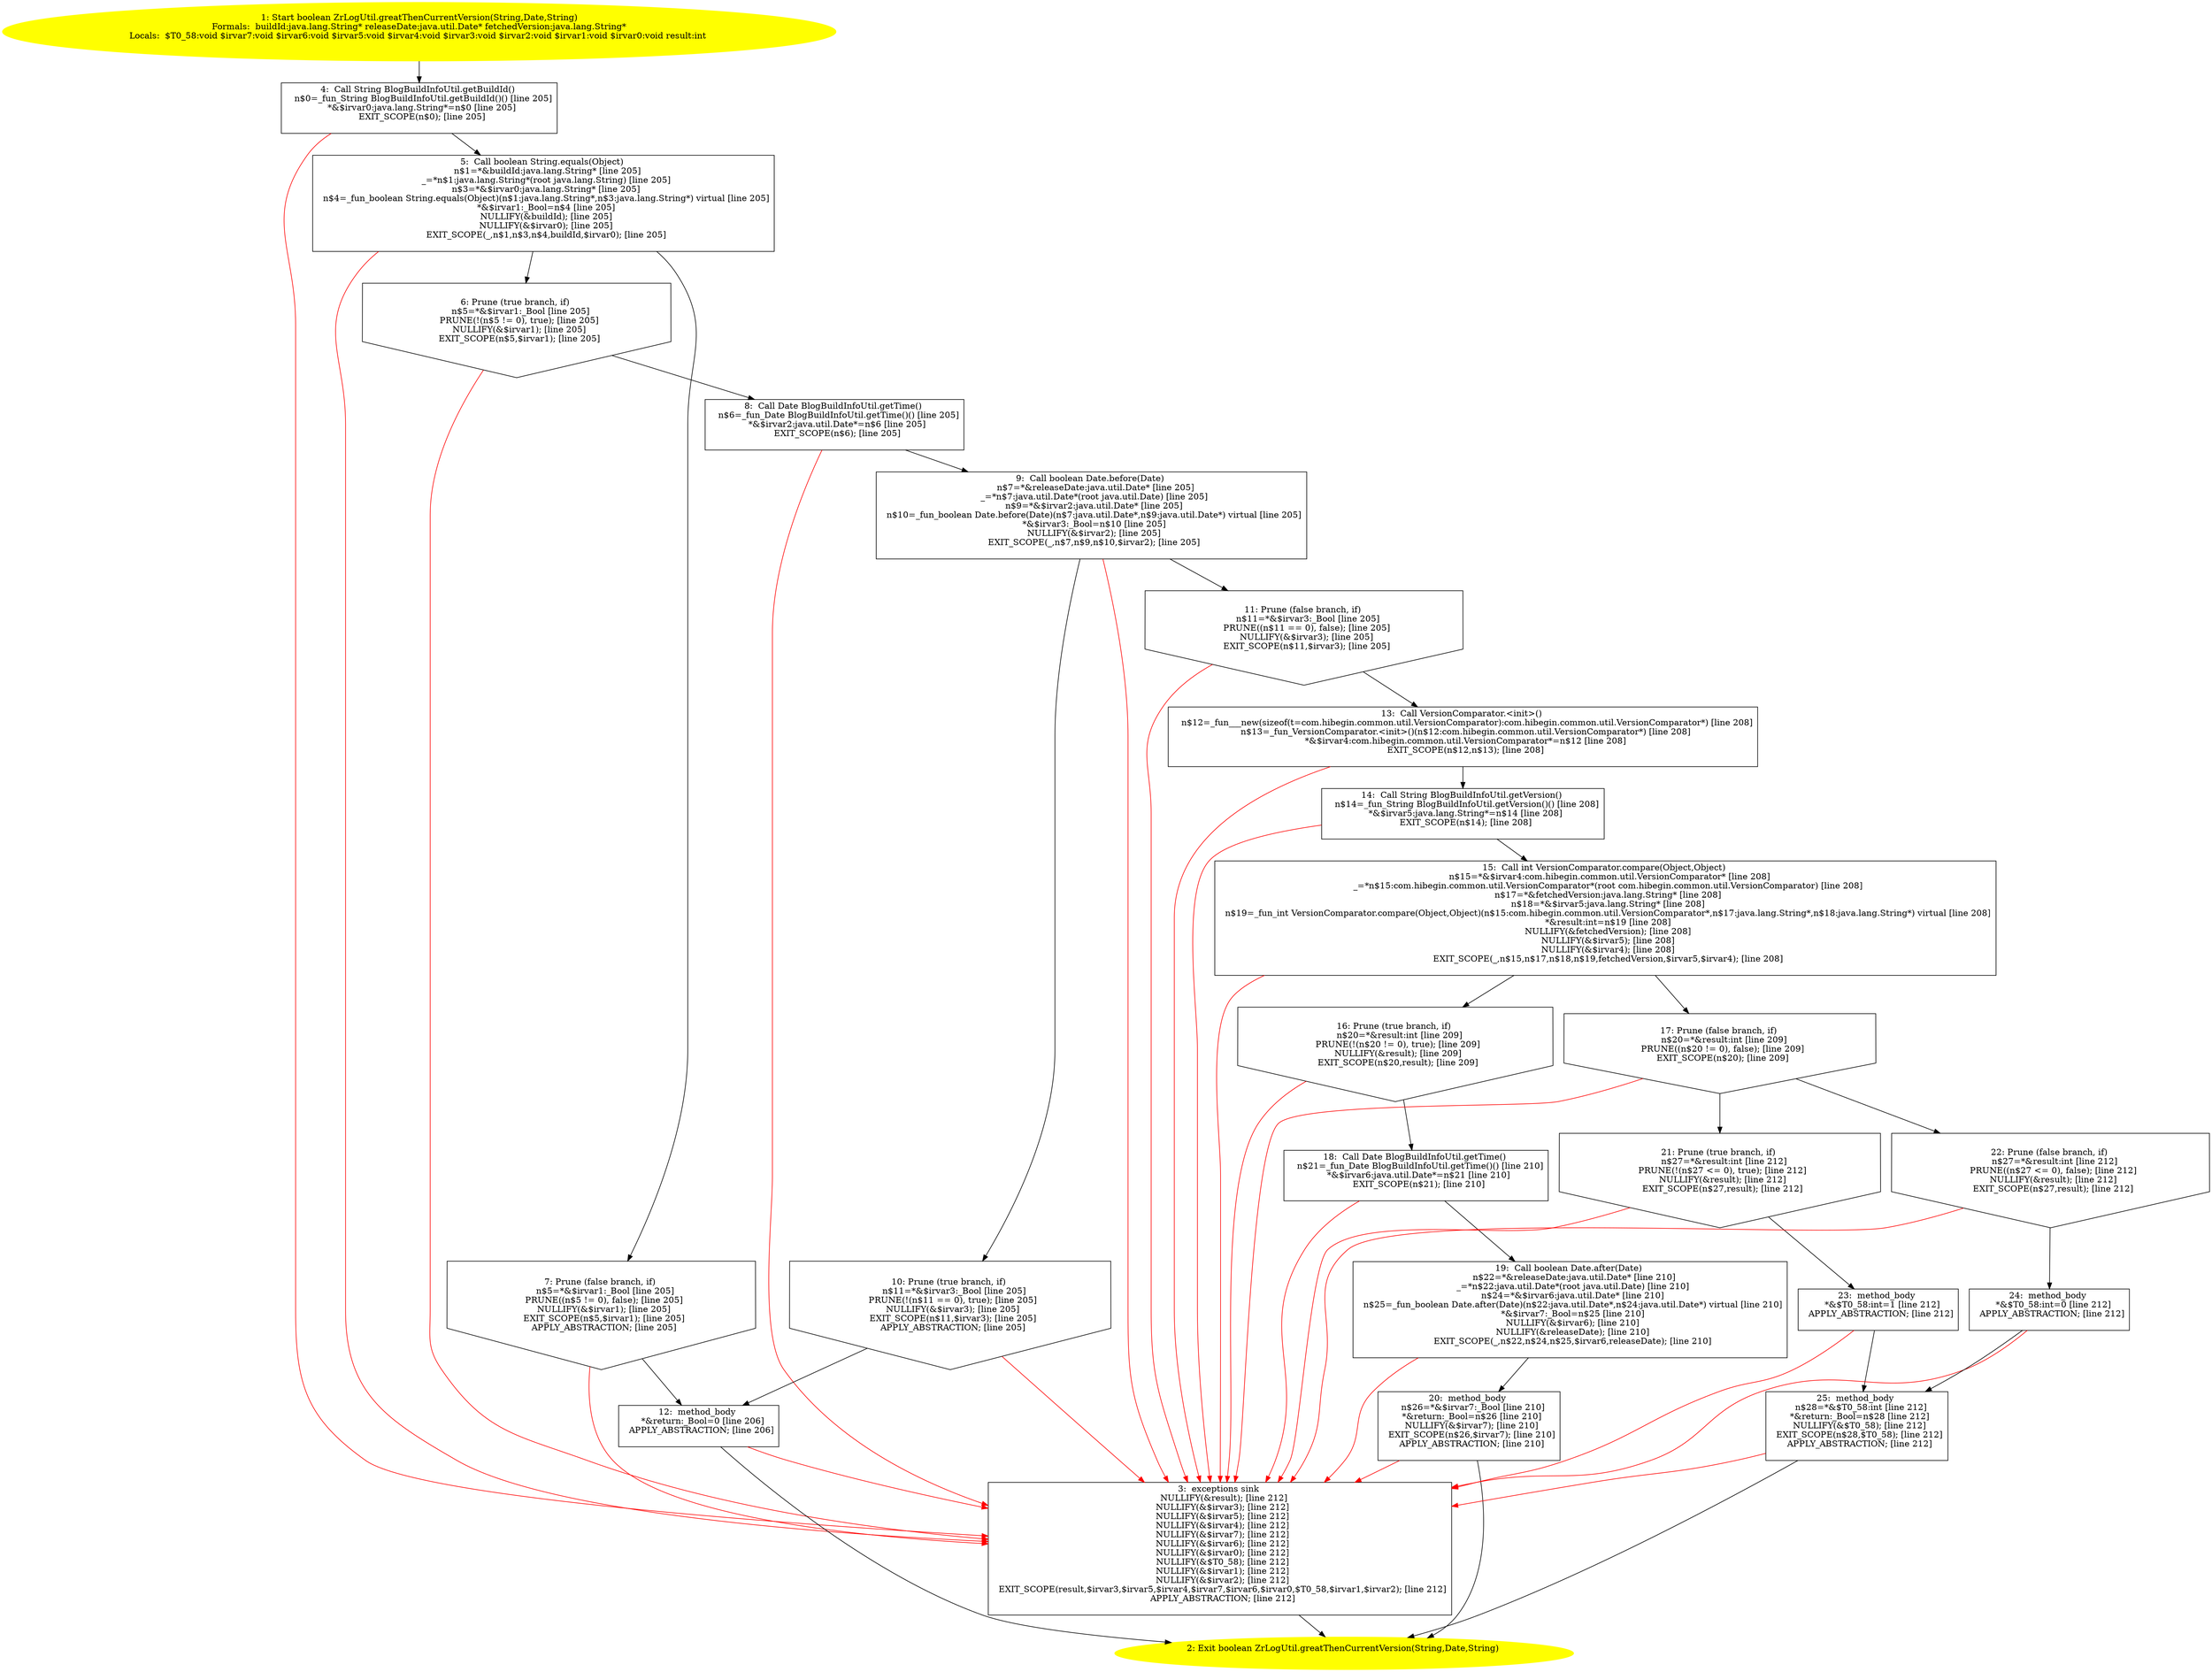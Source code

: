 /* @generated */
digraph cfg {
"com.zrlog.util.ZrLogUtil.greatThenCurrentVersion(java.lang.String,java.util.Date,java.lang.String):b.aa3e474a0433d788fbd1a71de6fb45f5_1" [label="1: Start boolean ZrLogUtil.greatThenCurrentVersion(String,Date,String)\nFormals:  buildId:java.lang.String* releaseDate:java.util.Date* fetchedVersion:java.lang.String*\nLocals:  $T0_58:void $irvar7:void $irvar6:void $irvar5:void $irvar4:void $irvar3:void $irvar2:void $irvar1:void $irvar0:void result:int \n  " color=yellow style=filled]
	

	 "com.zrlog.util.ZrLogUtil.greatThenCurrentVersion(java.lang.String,java.util.Date,java.lang.String):b.aa3e474a0433d788fbd1a71de6fb45f5_1" -> "com.zrlog.util.ZrLogUtil.greatThenCurrentVersion(java.lang.String,java.util.Date,java.lang.String):b.aa3e474a0433d788fbd1a71de6fb45f5_4" ;
"com.zrlog.util.ZrLogUtil.greatThenCurrentVersion(java.lang.String,java.util.Date,java.lang.String):b.aa3e474a0433d788fbd1a71de6fb45f5_2" [label="2: Exit boolean ZrLogUtil.greatThenCurrentVersion(String,Date,String) \n  " color=yellow style=filled]
	

"com.zrlog.util.ZrLogUtil.greatThenCurrentVersion(java.lang.String,java.util.Date,java.lang.String):b.aa3e474a0433d788fbd1a71de6fb45f5_3" [label="3:  exceptions sink \n   NULLIFY(&result); [line 212]\n  NULLIFY(&$irvar3); [line 212]\n  NULLIFY(&$irvar5); [line 212]\n  NULLIFY(&$irvar4); [line 212]\n  NULLIFY(&$irvar7); [line 212]\n  NULLIFY(&$irvar6); [line 212]\n  NULLIFY(&$irvar0); [line 212]\n  NULLIFY(&$T0_58); [line 212]\n  NULLIFY(&$irvar1); [line 212]\n  NULLIFY(&$irvar2); [line 212]\n  EXIT_SCOPE(result,$irvar3,$irvar5,$irvar4,$irvar7,$irvar6,$irvar0,$T0_58,$irvar1,$irvar2); [line 212]\n  APPLY_ABSTRACTION; [line 212]\n " shape="box"]
	

	 "com.zrlog.util.ZrLogUtil.greatThenCurrentVersion(java.lang.String,java.util.Date,java.lang.String):b.aa3e474a0433d788fbd1a71de6fb45f5_3" -> "com.zrlog.util.ZrLogUtil.greatThenCurrentVersion(java.lang.String,java.util.Date,java.lang.String):b.aa3e474a0433d788fbd1a71de6fb45f5_2" ;
"com.zrlog.util.ZrLogUtil.greatThenCurrentVersion(java.lang.String,java.util.Date,java.lang.String):b.aa3e474a0433d788fbd1a71de6fb45f5_4" [label="4:  Call String BlogBuildInfoUtil.getBuildId() \n   n$0=_fun_String BlogBuildInfoUtil.getBuildId()() [line 205]\n  *&$irvar0:java.lang.String*=n$0 [line 205]\n  EXIT_SCOPE(n$0); [line 205]\n " shape="box"]
	

	 "com.zrlog.util.ZrLogUtil.greatThenCurrentVersion(java.lang.String,java.util.Date,java.lang.String):b.aa3e474a0433d788fbd1a71de6fb45f5_4" -> "com.zrlog.util.ZrLogUtil.greatThenCurrentVersion(java.lang.String,java.util.Date,java.lang.String):b.aa3e474a0433d788fbd1a71de6fb45f5_5" ;
	 "com.zrlog.util.ZrLogUtil.greatThenCurrentVersion(java.lang.String,java.util.Date,java.lang.String):b.aa3e474a0433d788fbd1a71de6fb45f5_4" -> "com.zrlog.util.ZrLogUtil.greatThenCurrentVersion(java.lang.String,java.util.Date,java.lang.String):b.aa3e474a0433d788fbd1a71de6fb45f5_3" [color="red" ];
"com.zrlog.util.ZrLogUtil.greatThenCurrentVersion(java.lang.String,java.util.Date,java.lang.String):b.aa3e474a0433d788fbd1a71de6fb45f5_5" [label="5:  Call boolean String.equals(Object) \n   n$1=*&buildId:java.lang.String* [line 205]\n  _=*n$1:java.lang.String*(root java.lang.String) [line 205]\n  n$3=*&$irvar0:java.lang.String* [line 205]\n  n$4=_fun_boolean String.equals(Object)(n$1:java.lang.String*,n$3:java.lang.String*) virtual [line 205]\n  *&$irvar1:_Bool=n$4 [line 205]\n  NULLIFY(&buildId); [line 205]\n  NULLIFY(&$irvar0); [line 205]\n  EXIT_SCOPE(_,n$1,n$3,n$4,buildId,$irvar0); [line 205]\n " shape="box"]
	

	 "com.zrlog.util.ZrLogUtil.greatThenCurrentVersion(java.lang.String,java.util.Date,java.lang.String):b.aa3e474a0433d788fbd1a71de6fb45f5_5" -> "com.zrlog.util.ZrLogUtil.greatThenCurrentVersion(java.lang.String,java.util.Date,java.lang.String):b.aa3e474a0433d788fbd1a71de6fb45f5_6" ;
	 "com.zrlog.util.ZrLogUtil.greatThenCurrentVersion(java.lang.String,java.util.Date,java.lang.String):b.aa3e474a0433d788fbd1a71de6fb45f5_5" -> "com.zrlog.util.ZrLogUtil.greatThenCurrentVersion(java.lang.String,java.util.Date,java.lang.String):b.aa3e474a0433d788fbd1a71de6fb45f5_7" ;
	 "com.zrlog.util.ZrLogUtil.greatThenCurrentVersion(java.lang.String,java.util.Date,java.lang.String):b.aa3e474a0433d788fbd1a71de6fb45f5_5" -> "com.zrlog.util.ZrLogUtil.greatThenCurrentVersion(java.lang.String,java.util.Date,java.lang.String):b.aa3e474a0433d788fbd1a71de6fb45f5_3" [color="red" ];
"com.zrlog.util.ZrLogUtil.greatThenCurrentVersion(java.lang.String,java.util.Date,java.lang.String):b.aa3e474a0433d788fbd1a71de6fb45f5_6" [label="6: Prune (true branch, if) \n   n$5=*&$irvar1:_Bool [line 205]\n  PRUNE(!(n$5 != 0), true); [line 205]\n  NULLIFY(&$irvar1); [line 205]\n  EXIT_SCOPE(n$5,$irvar1); [line 205]\n " shape="invhouse"]
	

	 "com.zrlog.util.ZrLogUtil.greatThenCurrentVersion(java.lang.String,java.util.Date,java.lang.String):b.aa3e474a0433d788fbd1a71de6fb45f5_6" -> "com.zrlog.util.ZrLogUtil.greatThenCurrentVersion(java.lang.String,java.util.Date,java.lang.String):b.aa3e474a0433d788fbd1a71de6fb45f5_8" ;
	 "com.zrlog.util.ZrLogUtil.greatThenCurrentVersion(java.lang.String,java.util.Date,java.lang.String):b.aa3e474a0433d788fbd1a71de6fb45f5_6" -> "com.zrlog.util.ZrLogUtil.greatThenCurrentVersion(java.lang.String,java.util.Date,java.lang.String):b.aa3e474a0433d788fbd1a71de6fb45f5_3" [color="red" ];
"com.zrlog.util.ZrLogUtil.greatThenCurrentVersion(java.lang.String,java.util.Date,java.lang.String):b.aa3e474a0433d788fbd1a71de6fb45f5_7" [label="7: Prune (false branch, if) \n   n$5=*&$irvar1:_Bool [line 205]\n  PRUNE((n$5 != 0), false); [line 205]\n  NULLIFY(&$irvar1); [line 205]\n  EXIT_SCOPE(n$5,$irvar1); [line 205]\n  APPLY_ABSTRACTION; [line 205]\n " shape="invhouse"]
	

	 "com.zrlog.util.ZrLogUtil.greatThenCurrentVersion(java.lang.String,java.util.Date,java.lang.String):b.aa3e474a0433d788fbd1a71de6fb45f5_7" -> "com.zrlog.util.ZrLogUtil.greatThenCurrentVersion(java.lang.String,java.util.Date,java.lang.String):b.aa3e474a0433d788fbd1a71de6fb45f5_12" ;
	 "com.zrlog.util.ZrLogUtil.greatThenCurrentVersion(java.lang.String,java.util.Date,java.lang.String):b.aa3e474a0433d788fbd1a71de6fb45f5_7" -> "com.zrlog.util.ZrLogUtil.greatThenCurrentVersion(java.lang.String,java.util.Date,java.lang.String):b.aa3e474a0433d788fbd1a71de6fb45f5_3" [color="red" ];
"com.zrlog.util.ZrLogUtil.greatThenCurrentVersion(java.lang.String,java.util.Date,java.lang.String):b.aa3e474a0433d788fbd1a71de6fb45f5_8" [label="8:  Call Date BlogBuildInfoUtil.getTime() \n   n$6=_fun_Date BlogBuildInfoUtil.getTime()() [line 205]\n  *&$irvar2:java.util.Date*=n$6 [line 205]\n  EXIT_SCOPE(n$6); [line 205]\n " shape="box"]
	

	 "com.zrlog.util.ZrLogUtil.greatThenCurrentVersion(java.lang.String,java.util.Date,java.lang.String):b.aa3e474a0433d788fbd1a71de6fb45f5_8" -> "com.zrlog.util.ZrLogUtil.greatThenCurrentVersion(java.lang.String,java.util.Date,java.lang.String):b.aa3e474a0433d788fbd1a71de6fb45f5_9" ;
	 "com.zrlog.util.ZrLogUtil.greatThenCurrentVersion(java.lang.String,java.util.Date,java.lang.String):b.aa3e474a0433d788fbd1a71de6fb45f5_8" -> "com.zrlog.util.ZrLogUtil.greatThenCurrentVersion(java.lang.String,java.util.Date,java.lang.String):b.aa3e474a0433d788fbd1a71de6fb45f5_3" [color="red" ];
"com.zrlog.util.ZrLogUtil.greatThenCurrentVersion(java.lang.String,java.util.Date,java.lang.String):b.aa3e474a0433d788fbd1a71de6fb45f5_9" [label="9:  Call boolean Date.before(Date) \n   n$7=*&releaseDate:java.util.Date* [line 205]\n  _=*n$7:java.util.Date*(root java.util.Date) [line 205]\n  n$9=*&$irvar2:java.util.Date* [line 205]\n  n$10=_fun_boolean Date.before(Date)(n$7:java.util.Date*,n$9:java.util.Date*) virtual [line 205]\n  *&$irvar3:_Bool=n$10 [line 205]\n  NULLIFY(&$irvar2); [line 205]\n  EXIT_SCOPE(_,n$7,n$9,n$10,$irvar2); [line 205]\n " shape="box"]
	

	 "com.zrlog.util.ZrLogUtil.greatThenCurrentVersion(java.lang.String,java.util.Date,java.lang.String):b.aa3e474a0433d788fbd1a71de6fb45f5_9" -> "com.zrlog.util.ZrLogUtil.greatThenCurrentVersion(java.lang.String,java.util.Date,java.lang.String):b.aa3e474a0433d788fbd1a71de6fb45f5_10" ;
	 "com.zrlog.util.ZrLogUtil.greatThenCurrentVersion(java.lang.String,java.util.Date,java.lang.String):b.aa3e474a0433d788fbd1a71de6fb45f5_9" -> "com.zrlog.util.ZrLogUtil.greatThenCurrentVersion(java.lang.String,java.util.Date,java.lang.String):b.aa3e474a0433d788fbd1a71de6fb45f5_11" ;
	 "com.zrlog.util.ZrLogUtil.greatThenCurrentVersion(java.lang.String,java.util.Date,java.lang.String):b.aa3e474a0433d788fbd1a71de6fb45f5_9" -> "com.zrlog.util.ZrLogUtil.greatThenCurrentVersion(java.lang.String,java.util.Date,java.lang.String):b.aa3e474a0433d788fbd1a71de6fb45f5_3" [color="red" ];
"com.zrlog.util.ZrLogUtil.greatThenCurrentVersion(java.lang.String,java.util.Date,java.lang.String):b.aa3e474a0433d788fbd1a71de6fb45f5_10" [label="10: Prune (true branch, if) \n   n$11=*&$irvar3:_Bool [line 205]\n  PRUNE(!(n$11 == 0), true); [line 205]\n  NULLIFY(&$irvar3); [line 205]\n  EXIT_SCOPE(n$11,$irvar3); [line 205]\n  APPLY_ABSTRACTION; [line 205]\n " shape="invhouse"]
	

	 "com.zrlog.util.ZrLogUtil.greatThenCurrentVersion(java.lang.String,java.util.Date,java.lang.String):b.aa3e474a0433d788fbd1a71de6fb45f5_10" -> "com.zrlog.util.ZrLogUtil.greatThenCurrentVersion(java.lang.String,java.util.Date,java.lang.String):b.aa3e474a0433d788fbd1a71de6fb45f5_12" ;
	 "com.zrlog.util.ZrLogUtil.greatThenCurrentVersion(java.lang.String,java.util.Date,java.lang.String):b.aa3e474a0433d788fbd1a71de6fb45f5_10" -> "com.zrlog.util.ZrLogUtil.greatThenCurrentVersion(java.lang.String,java.util.Date,java.lang.String):b.aa3e474a0433d788fbd1a71de6fb45f5_3" [color="red" ];
"com.zrlog.util.ZrLogUtil.greatThenCurrentVersion(java.lang.String,java.util.Date,java.lang.String):b.aa3e474a0433d788fbd1a71de6fb45f5_11" [label="11: Prune (false branch, if) \n   n$11=*&$irvar3:_Bool [line 205]\n  PRUNE((n$11 == 0), false); [line 205]\n  NULLIFY(&$irvar3); [line 205]\n  EXIT_SCOPE(n$11,$irvar3); [line 205]\n " shape="invhouse"]
	

	 "com.zrlog.util.ZrLogUtil.greatThenCurrentVersion(java.lang.String,java.util.Date,java.lang.String):b.aa3e474a0433d788fbd1a71de6fb45f5_11" -> "com.zrlog.util.ZrLogUtil.greatThenCurrentVersion(java.lang.String,java.util.Date,java.lang.String):b.aa3e474a0433d788fbd1a71de6fb45f5_13" ;
	 "com.zrlog.util.ZrLogUtil.greatThenCurrentVersion(java.lang.String,java.util.Date,java.lang.String):b.aa3e474a0433d788fbd1a71de6fb45f5_11" -> "com.zrlog.util.ZrLogUtil.greatThenCurrentVersion(java.lang.String,java.util.Date,java.lang.String):b.aa3e474a0433d788fbd1a71de6fb45f5_3" [color="red" ];
"com.zrlog.util.ZrLogUtil.greatThenCurrentVersion(java.lang.String,java.util.Date,java.lang.String):b.aa3e474a0433d788fbd1a71de6fb45f5_12" [label="12:  method_body \n   *&return:_Bool=0 [line 206]\n  APPLY_ABSTRACTION; [line 206]\n " shape="box"]
	

	 "com.zrlog.util.ZrLogUtil.greatThenCurrentVersion(java.lang.String,java.util.Date,java.lang.String):b.aa3e474a0433d788fbd1a71de6fb45f5_12" -> "com.zrlog.util.ZrLogUtil.greatThenCurrentVersion(java.lang.String,java.util.Date,java.lang.String):b.aa3e474a0433d788fbd1a71de6fb45f5_2" ;
	 "com.zrlog.util.ZrLogUtil.greatThenCurrentVersion(java.lang.String,java.util.Date,java.lang.String):b.aa3e474a0433d788fbd1a71de6fb45f5_12" -> "com.zrlog.util.ZrLogUtil.greatThenCurrentVersion(java.lang.String,java.util.Date,java.lang.String):b.aa3e474a0433d788fbd1a71de6fb45f5_3" [color="red" ];
"com.zrlog.util.ZrLogUtil.greatThenCurrentVersion(java.lang.String,java.util.Date,java.lang.String):b.aa3e474a0433d788fbd1a71de6fb45f5_13" [label="13:  Call VersionComparator.<init>() \n   n$12=_fun___new(sizeof(t=com.hibegin.common.util.VersionComparator):com.hibegin.common.util.VersionComparator*) [line 208]\n  n$13=_fun_VersionComparator.<init>()(n$12:com.hibegin.common.util.VersionComparator*) [line 208]\n  *&$irvar4:com.hibegin.common.util.VersionComparator*=n$12 [line 208]\n  EXIT_SCOPE(n$12,n$13); [line 208]\n " shape="box"]
	

	 "com.zrlog.util.ZrLogUtil.greatThenCurrentVersion(java.lang.String,java.util.Date,java.lang.String):b.aa3e474a0433d788fbd1a71de6fb45f5_13" -> "com.zrlog.util.ZrLogUtil.greatThenCurrentVersion(java.lang.String,java.util.Date,java.lang.String):b.aa3e474a0433d788fbd1a71de6fb45f5_14" ;
	 "com.zrlog.util.ZrLogUtil.greatThenCurrentVersion(java.lang.String,java.util.Date,java.lang.String):b.aa3e474a0433d788fbd1a71de6fb45f5_13" -> "com.zrlog.util.ZrLogUtil.greatThenCurrentVersion(java.lang.String,java.util.Date,java.lang.String):b.aa3e474a0433d788fbd1a71de6fb45f5_3" [color="red" ];
"com.zrlog.util.ZrLogUtil.greatThenCurrentVersion(java.lang.String,java.util.Date,java.lang.String):b.aa3e474a0433d788fbd1a71de6fb45f5_14" [label="14:  Call String BlogBuildInfoUtil.getVersion() \n   n$14=_fun_String BlogBuildInfoUtil.getVersion()() [line 208]\n  *&$irvar5:java.lang.String*=n$14 [line 208]\n  EXIT_SCOPE(n$14); [line 208]\n " shape="box"]
	

	 "com.zrlog.util.ZrLogUtil.greatThenCurrentVersion(java.lang.String,java.util.Date,java.lang.String):b.aa3e474a0433d788fbd1a71de6fb45f5_14" -> "com.zrlog.util.ZrLogUtil.greatThenCurrentVersion(java.lang.String,java.util.Date,java.lang.String):b.aa3e474a0433d788fbd1a71de6fb45f5_15" ;
	 "com.zrlog.util.ZrLogUtil.greatThenCurrentVersion(java.lang.String,java.util.Date,java.lang.String):b.aa3e474a0433d788fbd1a71de6fb45f5_14" -> "com.zrlog.util.ZrLogUtil.greatThenCurrentVersion(java.lang.String,java.util.Date,java.lang.String):b.aa3e474a0433d788fbd1a71de6fb45f5_3" [color="red" ];
"com.zrlog.util.ZrLogUtil.greatThenCurrentVersion(java.lang.String,java.util.Date,java.lang.String):b.aa3e474a0433d788fbd1a71de6fb45f5_15" [label="15:  Call int VersionComparator.compare(Object,Object) \n   n$15=*&$irvar4:com.hibegin.common.util.VersionComparator* [line 208]\n  _=*n$15:com.hibegin.common.util.VersionComparator*(root com.hibegin.common.util.VersionComparator) [line 208]\n  n$17=*&fetchedVersion:java.lang.String* [line 208]\n  n$18=*&$irvar5:java.lang.String* [line 208]\n  n$19=_fun_int VersionComparator.compare(Object,Object)(n$15:com.hibegin.common.util.VersionComparator*,n$17:java.lang.String*,n$18:java.lang.String*) virtual [line 208]\n  *&result:int=n$19 [line 208]\n  NULLIFY(&fetchedVersion); [line 208]\n  NULLIFY(&$irvar5); [line 208]\n  NULLIFY(&$irvar4); [line 208]\n  EXIT_SCOPE(_,n$15,n$17,n$18,n$19,fetchedVersion,$irvar5,$irvar4); [line 208]\n " shape="box"]
	

	 "com.zrlog.util.ZrLogUtil.greatThenCurrentVersion(java.lang.String,java.util.Date,java.lang.String):b.aa3e474a0433d788fbd1a71de6fb45f5_15" -> "com.zrlog.util.ZrLogUtil.greatThenCurrentVersion(java.lang.String,java.util.Date,java.lang.String):b.aa3e474a0433d788fbd1a71de6fb45f5_16" ;
	 "com.zrlog.util.ZrLogUtil.greatThenCurrentVersion(java.lang.String,java.util.Date,java.lang.String):b.aa3e474a0433d788fbd1a71de6fb45f5_15" -> "com.zrlog.util.ZrLogUtil.greatThenCurrentVersion(java.lang.String,java.util.Date,java.lang.String):b.aa3e474a0433d788fbd1a71de6fb45f5_17" ;
	 "com.zrlog.util.ZrLogUtil.greatThenCurrentVersion(java.lang.String,java.util.Date,java.lang.String):b.aa3e474a0433d788fbd1a71de6fb45f5_15" -> "com.zrlog.util.ZrLogUtil.greatThenCurrentVersion(java.lang.String,java.util.Date,java.lang.String):b.aa3e474a0433d788fbd1a71de6fb45f5_3" [color="red" ];
"com.zrlog.util.ZrLogUtil.greatThenCurrentVersion(java.lang.String,java.util.Date,java.lang.String):b.aa3e474a0433d788fbd1a71de6fb45f5_16" [label="16: Prune (true branch, if) \n   n$20=*&result:int [line 209]\n  PRUNE(!(n$20 != 0), true); [line 209]\n  NULLIFY(&result); [line 209]\n  EXIT_SCOPE(n$20,result); [line 209]\n " shape="invhouse"]
	

	 "com.zrlog.util.ZrLogUtil.greatThenCurrentVersion(java.lang.String,java.util.Date,java.lang.String):b.aa3e474a0433d788fbd1a71de6fb45f5_16" -> "com.zrlog.util.ZrLogUtil.greatThenCurrentVersion(java.lang.String,java.util.Date,java.lang.String):b.aa3e474a0433d788fbd1a71de6fb45f5_18" ;
	 "com.zrlog.util.ZrLogUtil.greatThenCurrentVersion(java.lang.String,java.util.Date,java.lang.String):b.aa3e474a0433d788fbd1a71de6fb45f5_16" -> "com.zrlog.util.ZrLogUtil.greatThenCurrentVersion(java.lang.String,java.util.Date,java.lang.String):b.aa3e474a0433d788fbd1a71de6fb45f5_3" [color="red" ];
"com.zrlog.util.ZrLogUtil.greatThenCurrentVersion(java.lang.String,java.util.Date,java.lang.String):b.aa3e474a0433d788fbd1a71de6fb45f5_17" [label="17: Prune (false branch, if) \n   n$20=*&result:int [line 209]\n  PRUNE((n$20 != 0), false); [line 209]\n  EXIT_SCOPE(n$20); [line 209]\n " shape="invhouse"]
	

	 "com.zrlog.util.ZrLogUtil.greatThenCurrentVersion(java.lang.String,java.util.Date,java.lang.String):b.aa3e474a0433d788fbd1a71de6fb45f5_17" -> "com.zrlog.util.ZrLogUtil.greatThenCurrentVersion(java.lang.String,java.util.Date,java.lang.String):b.aa3e474a0433d788fbd1a71de6fb45f5_21" ;
	 "com.zrlog.util.ZrLogUtil.greatThenCurrentVersion(java.lang.String,java.util.Date,java.lang.String):b.aa3e474a0433d788fbd1a71de6fb45f5_17" -> "com.zrlog.util.ZrLogUtil.greatThenCurrentVersion(java.lang.String,java.util.Date,java.lang.String):b.aa3e474a0433d788fbd1a71de6fb45f5_22" ;
	 "com.zrlog.util.ZrLogUtil.greatThenCurrentVersion(java.lang.String,java.util.Date,java.lang.String):b.aa3e474a0433d788fbd1a71de6fb45f5_17" -> "com.zrlog.util.ZrLogUtil.greatThenCurrentVersion(java.lang.String,java.util.Date,java.lang.String):b.aa3e474a0433d788fbd1a71de6fb45f5_3" [color="red" ];
"com.zrlog.util.ZrLogUtil.greatThenCurrentVersion(java.lang.String,java.util.Date,java.lang.String):b.aa3e474a0433d788fbd1a71de6fb45f5_18" [label="18:  Call Date BlogBuildInfoUtil.getTime() \n   n$21=_fun_Date BlogBuildInfoUtil.getTime()() [line 210]\n  *&$irvar6:java.util.Date*=n$21 [line 210]\n  EXIT_SCOPE(n$21); [line 210]\n " shape="box"]
	

	 "com.zrlog.util.ZrLogUtil.greatThenCurrentVersion(java.lang.String,java.util.Date,java.lang.String):b.aa3e474a0433d788fbd1a71de6fb45f5_18" -> "com.zrlog.util.ZrLogUtil.greatThenCurrentVersion(java.lang.String,java.util.Date,java.lang.String):b.aa3e474a0433d788fbd1a71de6fb45f5_19" ;
	 "com.zrlog.util.ZrLogUtil.greatThenCurrentVersion(java.lang.String,java.util.Date,java.lang.String):b.aa3e474a0433d788fbd1a71de6fb45f5_18" -> "com.zrlog.util.ZrLogUtil.greatThenCurrentVersion(java.lang.String,java.util.Date,java.lang.String):b.aa3e474a0433d788fbd1a71de6fb45f5_3" [color="red" ];
"com.zrlog.util.ZrLogUtil.greatThenCurrentVersion(java.lang.String,java.util.Date,java.lang.String):b.aa3e474a0433d788fbd1a71de6fb45f5_19" [label="19:  Call boolean Date.after(Date) \n   n$22=*&releaseDate:java.util.Date* [line 210]\n  _=*n$22:java.util.Date*(root java.util.Date) [line 210]\n  n$24=*&$irvar6:java.util.Date* [line 210]\n  n$25=_fun_boolean Date.after(Date)(n$22:java.util.Date*,n$24:java.util.Date*) virtual [line 210]\n  *&$irvar7:_Bool=n$25 [line 210]\n  NULLIFY(&$irvar6); [line 210]\n  NULLIFY(&releaseDate); [line 210]\n  EXIT_SCOPE(_,n$22,n$24,n$25,$irvar6,releaseDate); [line 210]\n " shape="box"]
	

	 "com.zrlog.util.ZrLogUtil.greatThenCurrentVersion(java.lang.String,java.util.Date,java.lang.String):b.aa3e474a0433d788fbd1a71de6fb45f5_19" -> "com.zrlog.util.ZrLogUtil.greatThenCurrentVersion(java.lang.String,java.util.Date,java.lang.String):b.aa3e474a0433d788fbd1a71de6fb45f5_20" ;
	 "com.zrlog.util.ZrLogUtil.greatThenCurrentVersion(java.lang.String,java.util.Date,java.lang.String):b.aa3e474a0433d788fbd1a71de6fb45f5_19" -> "com.zrlog.util.ZrLogUtil.greatThenCurrentVersion(java.lang.String,java.util.Date,java.lang.String):b.aa3e474a0433d788fbd1a71de6fb45f5_3" [color="red" ];
"com.zrlog.util.ZrLogUtil.greatThenCurrentVersion(java.lang.String,java.util.Date,java.lang.String):b.aa3e474a0433d788fbd1a71de6fb45f5_20" [label="20:  method_body \n   n$26=*&$irvar7:_Bool [line 210]\n  *&return:_Bool=n$26 [line 210]\n  NULLIFY(&$irvar7); [line 210]\n  EXIT_SCOPE(n$26,$irvar7); [line 210]\n  APPLY_ABSTRACTION; [line 210]\n " shape="box"]
	

	 "com.zrlog.util.ZrLogUtil.greatThenCurrentVersion(java.lang.String,java.util.Date,java.lang.String):b.aa3e474a0433d788fbd1a71de6fb45f5_20" -> "com.zrlog.util.ZrLogUtil.greatThenCurrentVersion(java.lang.String,java.util.Date,java.lang.String):b.aa3e474a0433d788fbd1a71de6fb45f5_2" ;
	 "com.zrlog.util.ZrLogUtil.greatThenCurrentVersion(java.lang.String,java.util.Date,java.lang.String):b.aa3e474a0433d788fbd1a71de6fb45f5_20" -> "com.zrlog.util.ZrLogUtil.greatThenCurrentVersion(java.lang.String,java.util.Date,java.lang.String):b.aa3e474a0433d788fbd1a71de6fb45f5_3" [color="red" ];
"com.zrlog.util.ZrLogUtil.greatThenCurrentVersion(java.lang.String,java.util.Date,java.lang.String):b.aa3e474a0433d788fbd1a71de6fb45f5_21" [label="21: Prune (true branch, if) \n   n$27=*&result:int [line 212]\n  PRUNE(!(n$27 <= 0), true); [line 212]\n  NULLIFY(&result); [line 212]\n  EXIT_SCOPE(n$27,result); [line 212]\n " shape="invhouse"]
	

	 "com.zrlog.util.ZrLogUtil.greatThenCurrentVersion(java.lang.String,java.util.Date,java.lang.String):b.aa3e474a0433d788fbd1a71de6fb45f5_21" -> "com.zrlog.util.ZrLogUtil.greatThenCurrentVersion(java.lang.String,java.util.Date,java.lang.String):b.aa3e474a0433d788fbd1a71de6fb45f5_23" ;
	 "com.zrlog.util.ZrLogUtil.greatThenCurrentVersion(java.lang.String,java.util.Date,java.lang.String):b.aa3e474a0433d788fbd1a71de6fb45f5_21" -> "com.zrlog.util.ZrLogUtil.greatThenCurrentVersion(java.lang.String,java.util.Date,java.lang.String):b.aa3e474a0433d788fbd1a71de6fb45f5_3" [color="red" ];
"com.zrlog.util.ZrLogUtil.greatThenCurrentVersion(java.lang.String,java.util.Date,java.lang.String):b.aa3e474a0433d788fbd1a71de6fb45f5_22" [label="22: Prune (false branch, if) \n   n$27=*&result:int [line 212]\n  PRUNE((n$27 <= 0), false); [line 212]\n  NULLIFY(&result); [line 212]\n  EXIT_SCOPE(n$27,result); [line 212]\n " shape="invhouse"]
	

	 "com.zrlog.util.ZrLogUtil.greatThenCurrentVersion(java.lang.String,java.util.Date,java.lang.String):b.aa3e474a0433d788fbd1a71de6fb45f5_22" -> "com.zrlog.util.ZrLogUtil.greatThenCurrentVersion(java.lang.String,java.util.Date,java.lang.String):b.aa3e474a0433d788fbd1a71de6fb45f5_24" ;
	 "com.zrlog.util.ZrLogUtil.greatThenCurrentVersion(java.lang.String,java.util.Date,java.lang.String):b.aa3e474a0433d788fbd1a71de6fb45f5_22" -> "com.zrlog.util.ZrLogUtil.greatThenCurrentVersion(java.lang.String,java.util.Date,java.lang.String):b.aa3e474a0433d788fbd1a71de6fb45f5_3" [color="red" ];
"com.zrlog.util.ZrLogUtil.greatThenCurrentVersion(java.lang.String,java.util.Date,java.lang.String):b.aa3e474a0433d788fbd1a71de6fb45f5_23" [label="23:  method_body \n   *&$T0_58:int=1 [line 212]\n  APPLY_ABSTRACTION; [line 212]\n " shape="box"]
	

	 "com.zrlog.util.ZrLogUtil.greatThenCurrentVersion(java.lang.String,java.util.Date,java.lang.String):b.aa3e474a0433d788fbd1a71de6fb45f5_23" -> "com.zrlog.util.ZrLogUtil.greatThenCurrentVersion(java.lang.String,java.util.Date,java.lang.String):b.aa3e474a0433d788fbd1a71de6fb45f5_25" ;
	 "com.zrlog.util.ZrLogUtil.greatThenCurrentVersion(java.lang.String,java.util.Date,java.lang.String):b.aa3e474a0433d788fbd1a71de6fb45f5_23" -> "com.zrlog.util.ZrLogUtil.greatThenCurrentVersion(java.lang.String,java.util.Date,java.lang.String):b.aa3e474a0433d788fbd1a71de6fb45f5_3" [color="red" ];
"com.zrlog.util.ZrLogUtil.greatThenCurrentVersion(java.lang.String,java.util.Date,java.lang.String):b.aa3e474a0433d788fbd1a71de6fb45f5_24" [label="24:  method_body \n   *&$T0_58:int=0 [line 212]\n  APPLY_ABSTRACTION; [line 212]\n " shape="box"]
	

	 "com.zrlog.util.ZrLogUtil.greatThenCurrentVersion(java.lang.String,java.util.Date,java.lang.String):b.aa3e474a0433d788fbd1a71de6fb45f5_24" -> "com.zrlog.util.ZrLogUtil.greatThenCurrentVersion(java.lang.String,java.util.Date,java.lang.String):b.aa3e474a0433d788fbd1a71de6fb45f5_25" ;
	 "com.zrlog.util.ZrLogUtil.greatThenCurrentVersion(java.lang.String,java.util.Date,java.lang.String):b.aa3e474a0433d788fbd1a71de6fb45f5_24" -> "com.zrlog.util.ZrLogUtil.greatThenCurrentVersion(java.lang.String,java.util.Date,java.lang.String):b.aa3e474a0433d788fbd1a71de6fb45f5_3" [color="red" ];
"com.zrlog.util.ZrLogUtil.greatThenCurrentVersion(java.lang.String,java.util.Date,java.lang.String):b.aa3e474a0433d788fbd1a71de6fb45f5_25" [label="25:  method_body \n   n$28=*&$T0_58:int [line 212]\n  *&return:_Bool=n$28 [line 212]\n  NULLIFY(&$T0_58); [line 212]\n  EXIT_SCOPE(n$28,$T0_58); [line 212]\n  APPLY_ABSTRACTION; [line 212]\n " shape="box"]
	

	 "com.zrlog.util.ZrLogUtil.greatThenCurrentVersion(java.lang.String,java.util.Date,java.lang.String):b.aa3e474a0433d788fbd1a71de6fb45f5_25" -> "com.zrlog.util.ZrLogUtil.greatThenCurrentVersion(java.lang.String,java.util.Date,java.lang.String):b.aa3e474a0433d788fbd1a71de6fb45f5_2" ;
	 "com.zrlog.util.ZrLogUtil.greatThenCurrentVersion(java.lang.String,java.util.Date,java.lang.String):b.aa3e474a0433d788fbd1a71de6fb45f5_25" -> "com.zrlog.util.ZrLogUtil.greatThenCurrentVersion(java.lang.String,java.util.Date,java.lang.String):b.aa3e474a0433d788fbd1a71de6fb45f5_3" [color="red" ];
}
